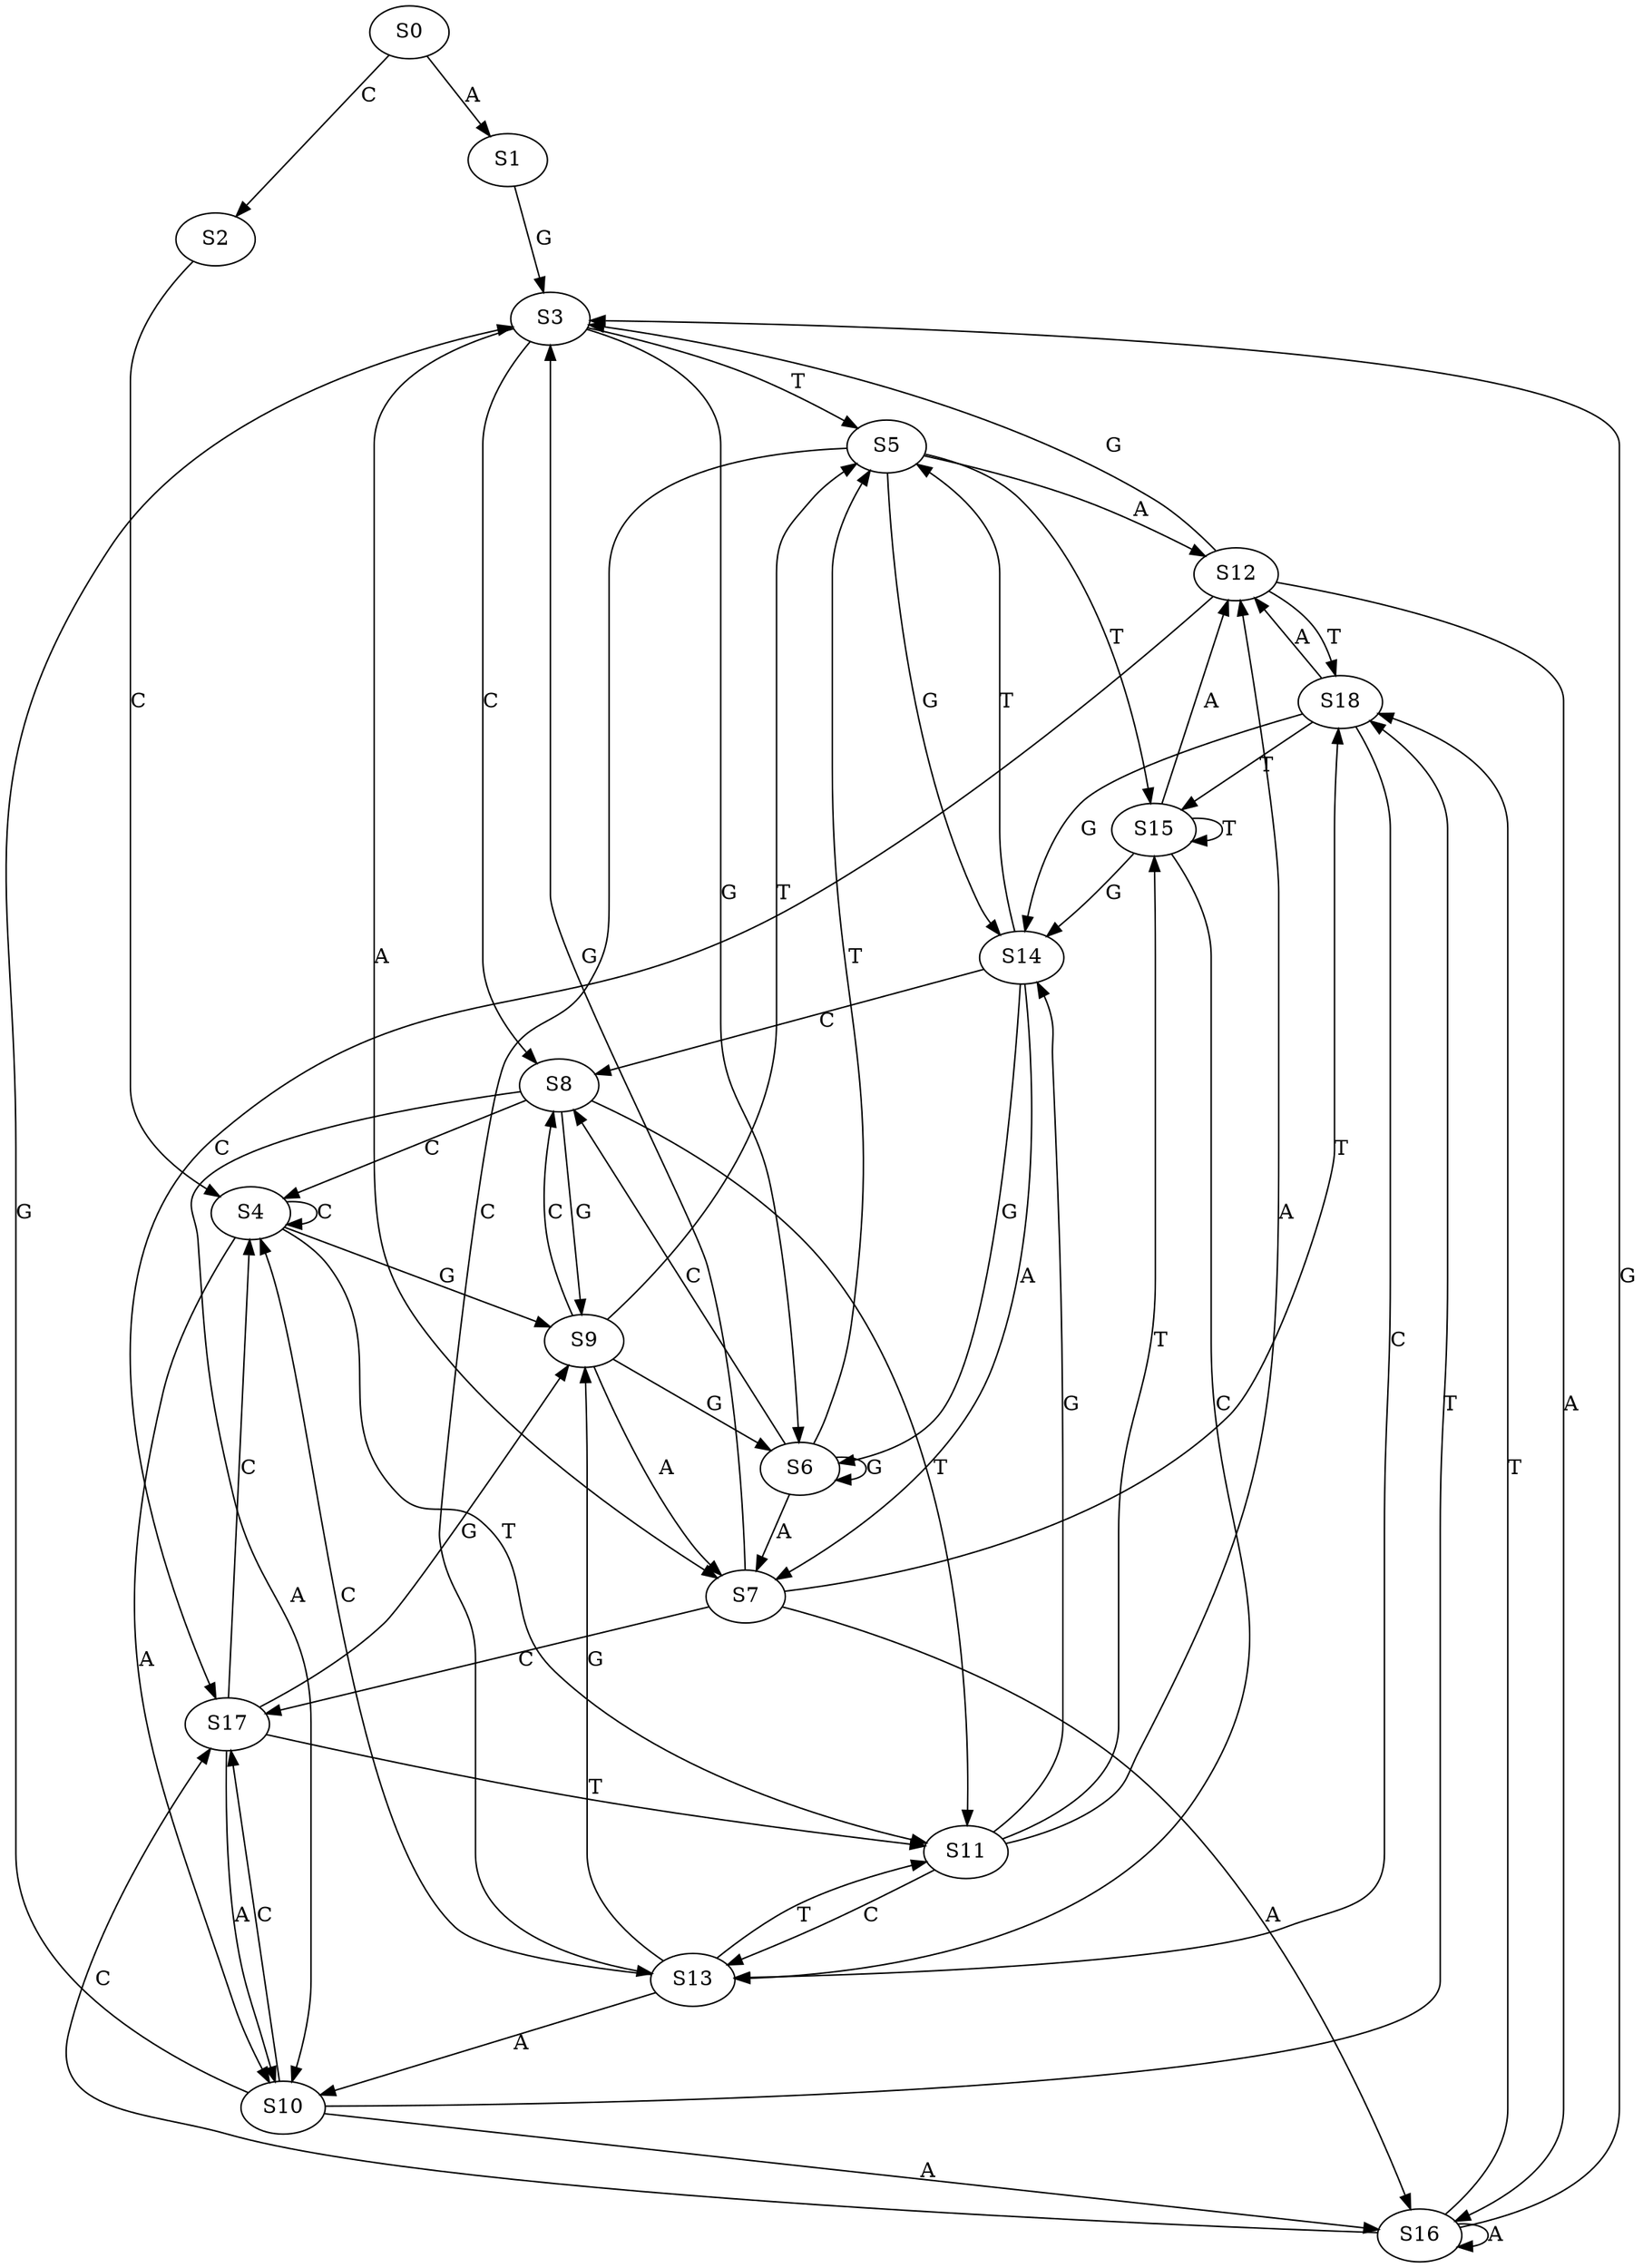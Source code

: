 strict digraph  {
	S0 -> S1 [ label = A ];
	S0 -> S2 [ label = C ];
	S1 -> S3 [ label = G ];
	S2 -> S4 [ label = C ];
	S3 -> S5 [ label = T ];
	S3 -> S6 [ label = G ];
	S3 -> S7 [ label = A ];
	S3 -> S8 [ label = C ];
	S4 -> S9 [ label = G ];
	S4 -> S4 [ label = C ];
	S4 -> S10 [ label = A ];
	S4 -> S11 [ label = T ];
	S5 -> S12 [ label = A ];
	S5 -> S13 [ label = C ];
	S5 -> S14 [ label = G ];
	S5 -> S15 [ label = T ];
	S6 -> S7 [ label = A ];
	S6 -> S5 [ label = T ];
	S6 -> S6 [ label = G ];
	S6 -> S8 [ label = C ];
	S7 -> S3 [ label = G ];
	S7 -> S16 [ label = A ];
	S7 -> S17 [ label = C ];
	S7 -> S18 [ label = T ];
	S8 -> S4 [ label = C ];
	S8 -> S11 [ label = T ];
	S8 -> S9 [ label = G ];
	S8 -> S10 [ label = A ];
	S9 -> S6 [ label = G ];
	S9 -> S5 [ label = T ];
	S9 -> S7 [ label = A ];
	S9 -> S8 [ label = C ];
	S10 -> S3 [ label = G ];
	S10 -> S18 [ label = T ];
	S10 -> S17 [ label = C ];
	S10 -> S16 [ label = A ];
	S11 -> S14 [ label = G ];
	S11 -> S13 [ label = C ];
	S11 -> S12 [ label = A ];
	S11 -> S15 [ label = T ];
	S12 -> S3 [ label = G ];
	S12 -> S18 [ label = T ];
	S12 -> S16 [ label = A ];
	S12 -> S17 [ label = C ];
	S13 -> S11 [ label = T ];
	S13 -> S9 [ label = G ];
	S13 -> S4 [ label = C ];
	S13 -> S10 [ label = A ];
	S14 -> S7 [ label = A ];
	S14 -> S5 [ label = T ];
	S14 -> S8 [ label = C ];
	S14 -> S6 [ label = G ];
	S15 -> S13 [ label = C ];
	S15 -> S14 [ label = G ];
	S15 -> S15 [ label = T ];
	S15 -> S12 [ label = A ];
	S16 -> S18 [ label = T ];
	S16 -> S17 [ label = C ];
	S16 -> S3 [ label = G ];
	S16 -> S16 [ label = A ];
	S17 -> S10 [ label = A ];
	S17 -> S11 [ label = T ];
	S17 -> S4 [ label = C ];
	S17 -> S9 [ label = G ];
	S18 -> S12 [ label = A ];
	S18 -> S13 [ label = C ];
	S18 -> S15 [ label = T ];
	S18 -> S14 [ label = G ];
}

